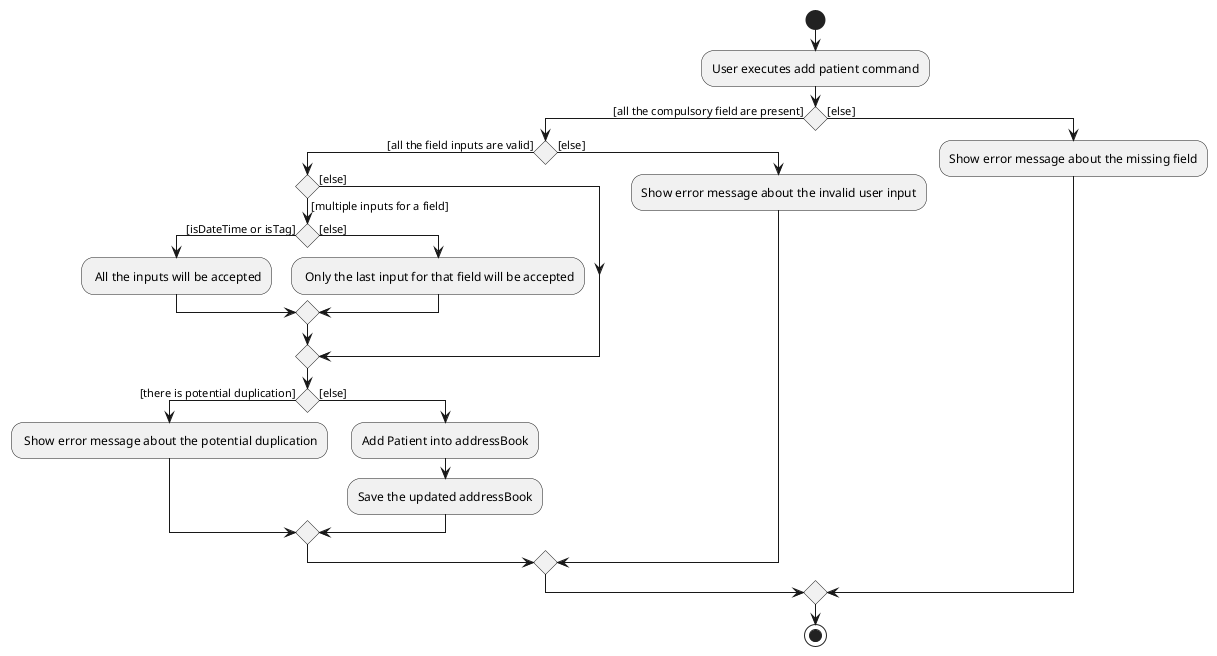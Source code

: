 @startuml
start
:User executes add patient command;

if () then ([all the compulsory field are present])
    if () then ([all the field inputs are valid])
        if () then ([multiple inputs for a field])
            if () then ([isDateTime or isTag])
            : All the inputs will be accepted;
            else ([else])
            : Only the last input for that field will be accepted;
            endif
        else ([else])
        endif
        if () then ([there is potential duplication])
        : Show error message about the potential duplication;
        else ([else])
        :Add Patient into addressBook;
        :Save the updated addressBook;
        endif
    else ([else])
    :Show error message about the invalid user input;
    endif
else ([else])
:Show error message about the missing field;

endif
stop
@enduml


